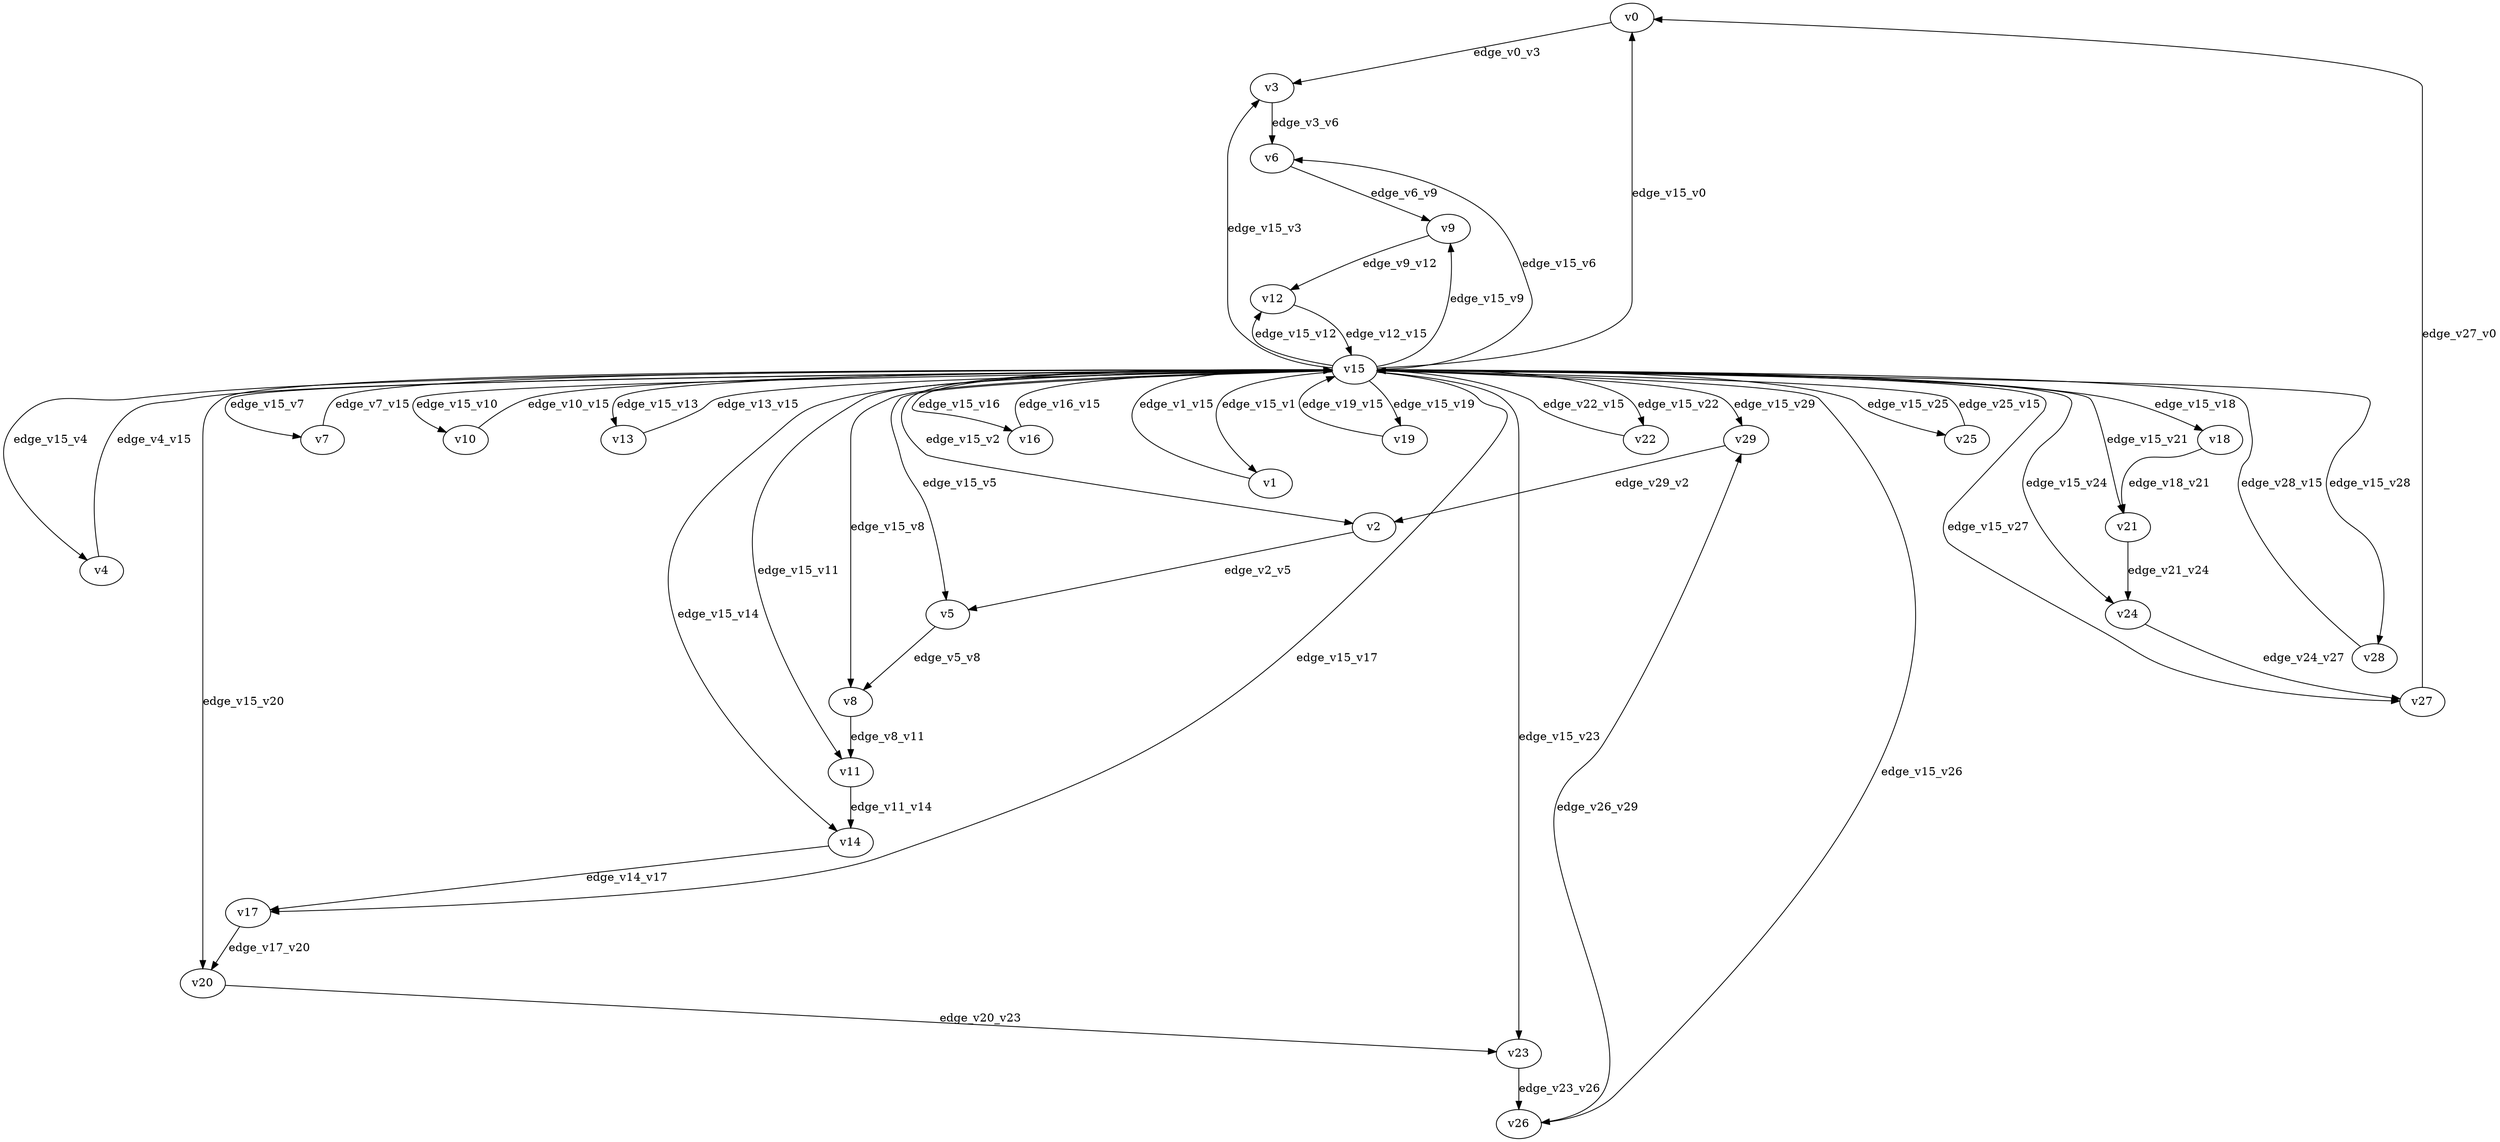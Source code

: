 digraph test043 {
    // Discounted game test case
    // Vertex properties: name [player=X]
    // Edge properties: [weight=Y, discount=Z]

    v0 [name="v0", player=0];
    v1 [name="v1", player=1];
    v2 [name="v2", player=0];
    v3 [name="v3", player=1];
    v4 [name="v4", player=0];
    v5 [name="v5", player=1];
    v6 [name="v6", player=0];
    v7 [name="v7", player=1];
    v8 [name="v8", player=0];
    v9 [name="v9", player=1];
    v10 [name="v10", player=0];
    v11 [name="v11", player=1];
    v12 [name="v12", player=0];
    v13 [name="v13", player=1];
    v14 [name="v14", player=0];
    v15 [name="v15", player=0];
    v16 [name="v16", player=0];
    v17 [name="v17", player=1];
    v18 [name="v18", player=0];
    v19 [name="v19", player=1];
    v20 [name="v20", player=0];
    v21 [name="v21", player=1];
    v22 [name="v22", player=0];
    v23 [name="v23", player=1];
    v24 [name="v24", player=0];
    v25 [name="v25", player=1];
    v26 [name="v26", player=0];
    v27 [name="v27", player=1];
    v28 [name="v28", player=0];
    v29 [name="v29", player=1];

    v15 -> v0 [label="edge_v15_v0", weight=9.09, discount=0.510];
    v15 -> v1 [label="edge_v15_v1", weight=-5.37, discount=0.510];
    v1 -> v15 [label="edge_v1_v15", weight=-4.85, discount=0.510];
    v15 -> v2 [label="edge_v15_v2", weight=-1.82, discount=0.510];
    v15 -> v3 [label="edge_v15_v3", weight=4.01, discount=0.510];
    v15 -> v4 [label="edge_v15_v4", weight=-3.68, discount=0.510];
    v4 -> v15 [label="edge_v4_v15", weight=-2.40, discount=0.510];
    v15 -> v5 [label="edge_v15_v5", weight=1.85, discount=0.510];
    v15 -> v6 [label="edge_v15_v6", weight=2.30, discount=0.510];
    v15 -> v7 [label="edge_v15_v7", weight=0.20, discount=0.510];
    v7 -> v15 [label="edge_v7_v15", weight=3.06, discount=0.510];
    v15 -> v8 [label="edge_v15_v8", weight=6.56, discount=0.510];
    v15 -> v9 [label="edge_v15_v9", weight=4.46, discount=0.510];
    v15 -> v10 [label="edge_v15_v10", weight=5.17, discount=0.510];
    v10 -> v15 [label="edge_v10_v15", weight=5.72, discount=0.510];
    v15 -> v11 [label="edge_v15_v11", weight=0.49, discount=0.510];
    v15 -> v12 [label="edge_v15_v12", weight=6.81, discount=0.510];
    v15 -> v13 [label="edge_v15_v13", weight=1.09, discount=0.510];
    v13 -> v15 [label="edge_v13_v15", weight=1.70, discount=0.510];
    v15 -> v14 [label="edge_v15_v14", weight=-2.02, discount=0.510];
    v15 -> v16 [label="edge_v15_v16", weight=7.31, discount=0.510];
    v16 -> v15 [label="edge_v16_v15", weight=9.75, discount=0.510];
    v15 -> v17 [label="edge_v15_v17", weight=-2.04, discount=0.510];
    v15 -> v18 [label="edge_v15_v18", weight=0.08, discount=0.510];
    v15 -> v19 [label="edge_v15_v19", weight=5.38, discount=0.510];
    v19 -> v15 [label="edge_v19_v15", weight=3.94, discount=0.510];
    v15 -> v20 [label="edge_v15_v20", weight=5.73, discount=0.510];
    v15 -> v21 [label="edge_v15_v21", weight=3.93, discount=0.510];
    v15 -> v22 [label="edge_v15_v22", weight=7.45, discount=0.510];
    v22 -> v15 [label="edge_v22_v15", weight=5.22, discount=0.510];
    v15 -> v23 [label="edge_v15_v23", weight=7.61, discount=0.510];
    v15 -> v24 [label="edge_v15_v24", weight=-1.07, discount=0.510];
    v15 -> v25 [label="edge_v15_v25", weight=3.14, discount=0.510];
    v25 -> v15 [label="edge_v25_v15", weight=5.87, discount=0.510];
    v15 -> v26 [label="edge_v15_v26", weight=-5.70, discount=0.510];
    v15 -> v27 [label="edge_v15_v27", weight=-3.29, discount=0.510];
    v15 -> v28 [label="edge_v15_v28", weight=-5.72, discount=0.510];
    v28 -> v15 [label="edge_v28_v15", weight=-3.25, discount=0.510];
    v15 -> v29 [label="edge_v15_v29", weight=6.08, discount=0.510];
    v0 -> v3 [label="edge_v0_v3", weight=-2.36, discount=0.510];
    v2 -> v5 [label="edge_v2_v5", weight=-1.15, discount=0.510];
    v3 -> v6 [label="edge_v3_v6", weight=6.01, discount=0.510];
    v5 -> v8 [label="edge_v5_v8", weight=-2.49, discount=0.510];
    v6 -> v9 [label="edge_v6_v9", weight=0.92, discount=0.510];
    v8 -> v11 [label="edge_v8_v11", weight=6.25, discount=0.510];
    v9 -> v12 [label="edge_v9_v12", weight=-1.39, discount=0.510];
    v11 -> v14 [label="edge_v11_v14", weight=2.58, discount=0.510];
    v12 -> v15 [label="edge_v12_v15", weight=2.00, discount=0.510];
    v14 -> v17 [label="edge_v14_v17", weight=-0.42, discount=0.510];
    v17 -> v20 [label="edge_v17_v20", weight=1.50, discount=0.510];
    v18 -> v21 [label="edge_v18_v21", weight=4.29, discount=0.510];
    v20 -> v23 [label="edge_v20_v23", weight=0.97, discount=0.510];
    v21 -> v24 [label="edge_v21_v24", weight=1.71, discount=0.510];
    v23 -> v26 [label="edge_v23_v26", weight=5.14, discount=0.510];
    v24 -> v27 [label="edge_v24_v27", weight=-2.60, discount=0.510];
    v26 -> v29 [label="edge_v26_v29", weight=0.99, discount=0.510];
    v27 -> v0 [label="edge_v27_v0", weight=5.47, discount=0.510];
    v29 -> v2 [label="edge_v29_v2", weight=-2.79, discount=0.510];
}
